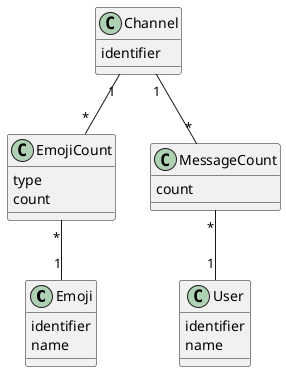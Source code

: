 @startuml

class Emoji {
    identifier
    name
}

class EmojiCount {
    type
    count
}

class Channel {
    identifier
}

class User {
    identifier
    name
}

class MessageCount {
   count
}

Channel "1" -- "*" EmojiCount
EmojiCount "*" -- "1" Emoji
Channel "1" -- "*" MessageCount
MessageCount "*" -- "1" User

@enduml